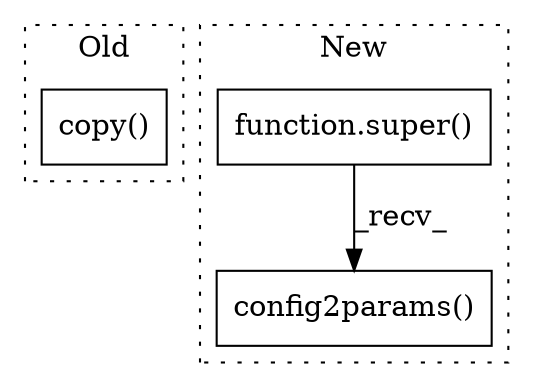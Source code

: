 digraph G {
subgraph cluster0 {
1 [label="copy()" a="75" s="39318" l="13" shape="box"];
label = "Old";
style="dotted";
}
subgraph cluster1 {
2 [label="function.super()" a="75" s="39438" l="7" shape="box"];
3 [label="config2params()" a="75" s="39438,39466" l="22,1" shape="box"];
label = "New";
style="dotted";
}
2 -> 3 [label="_recv_"];
}